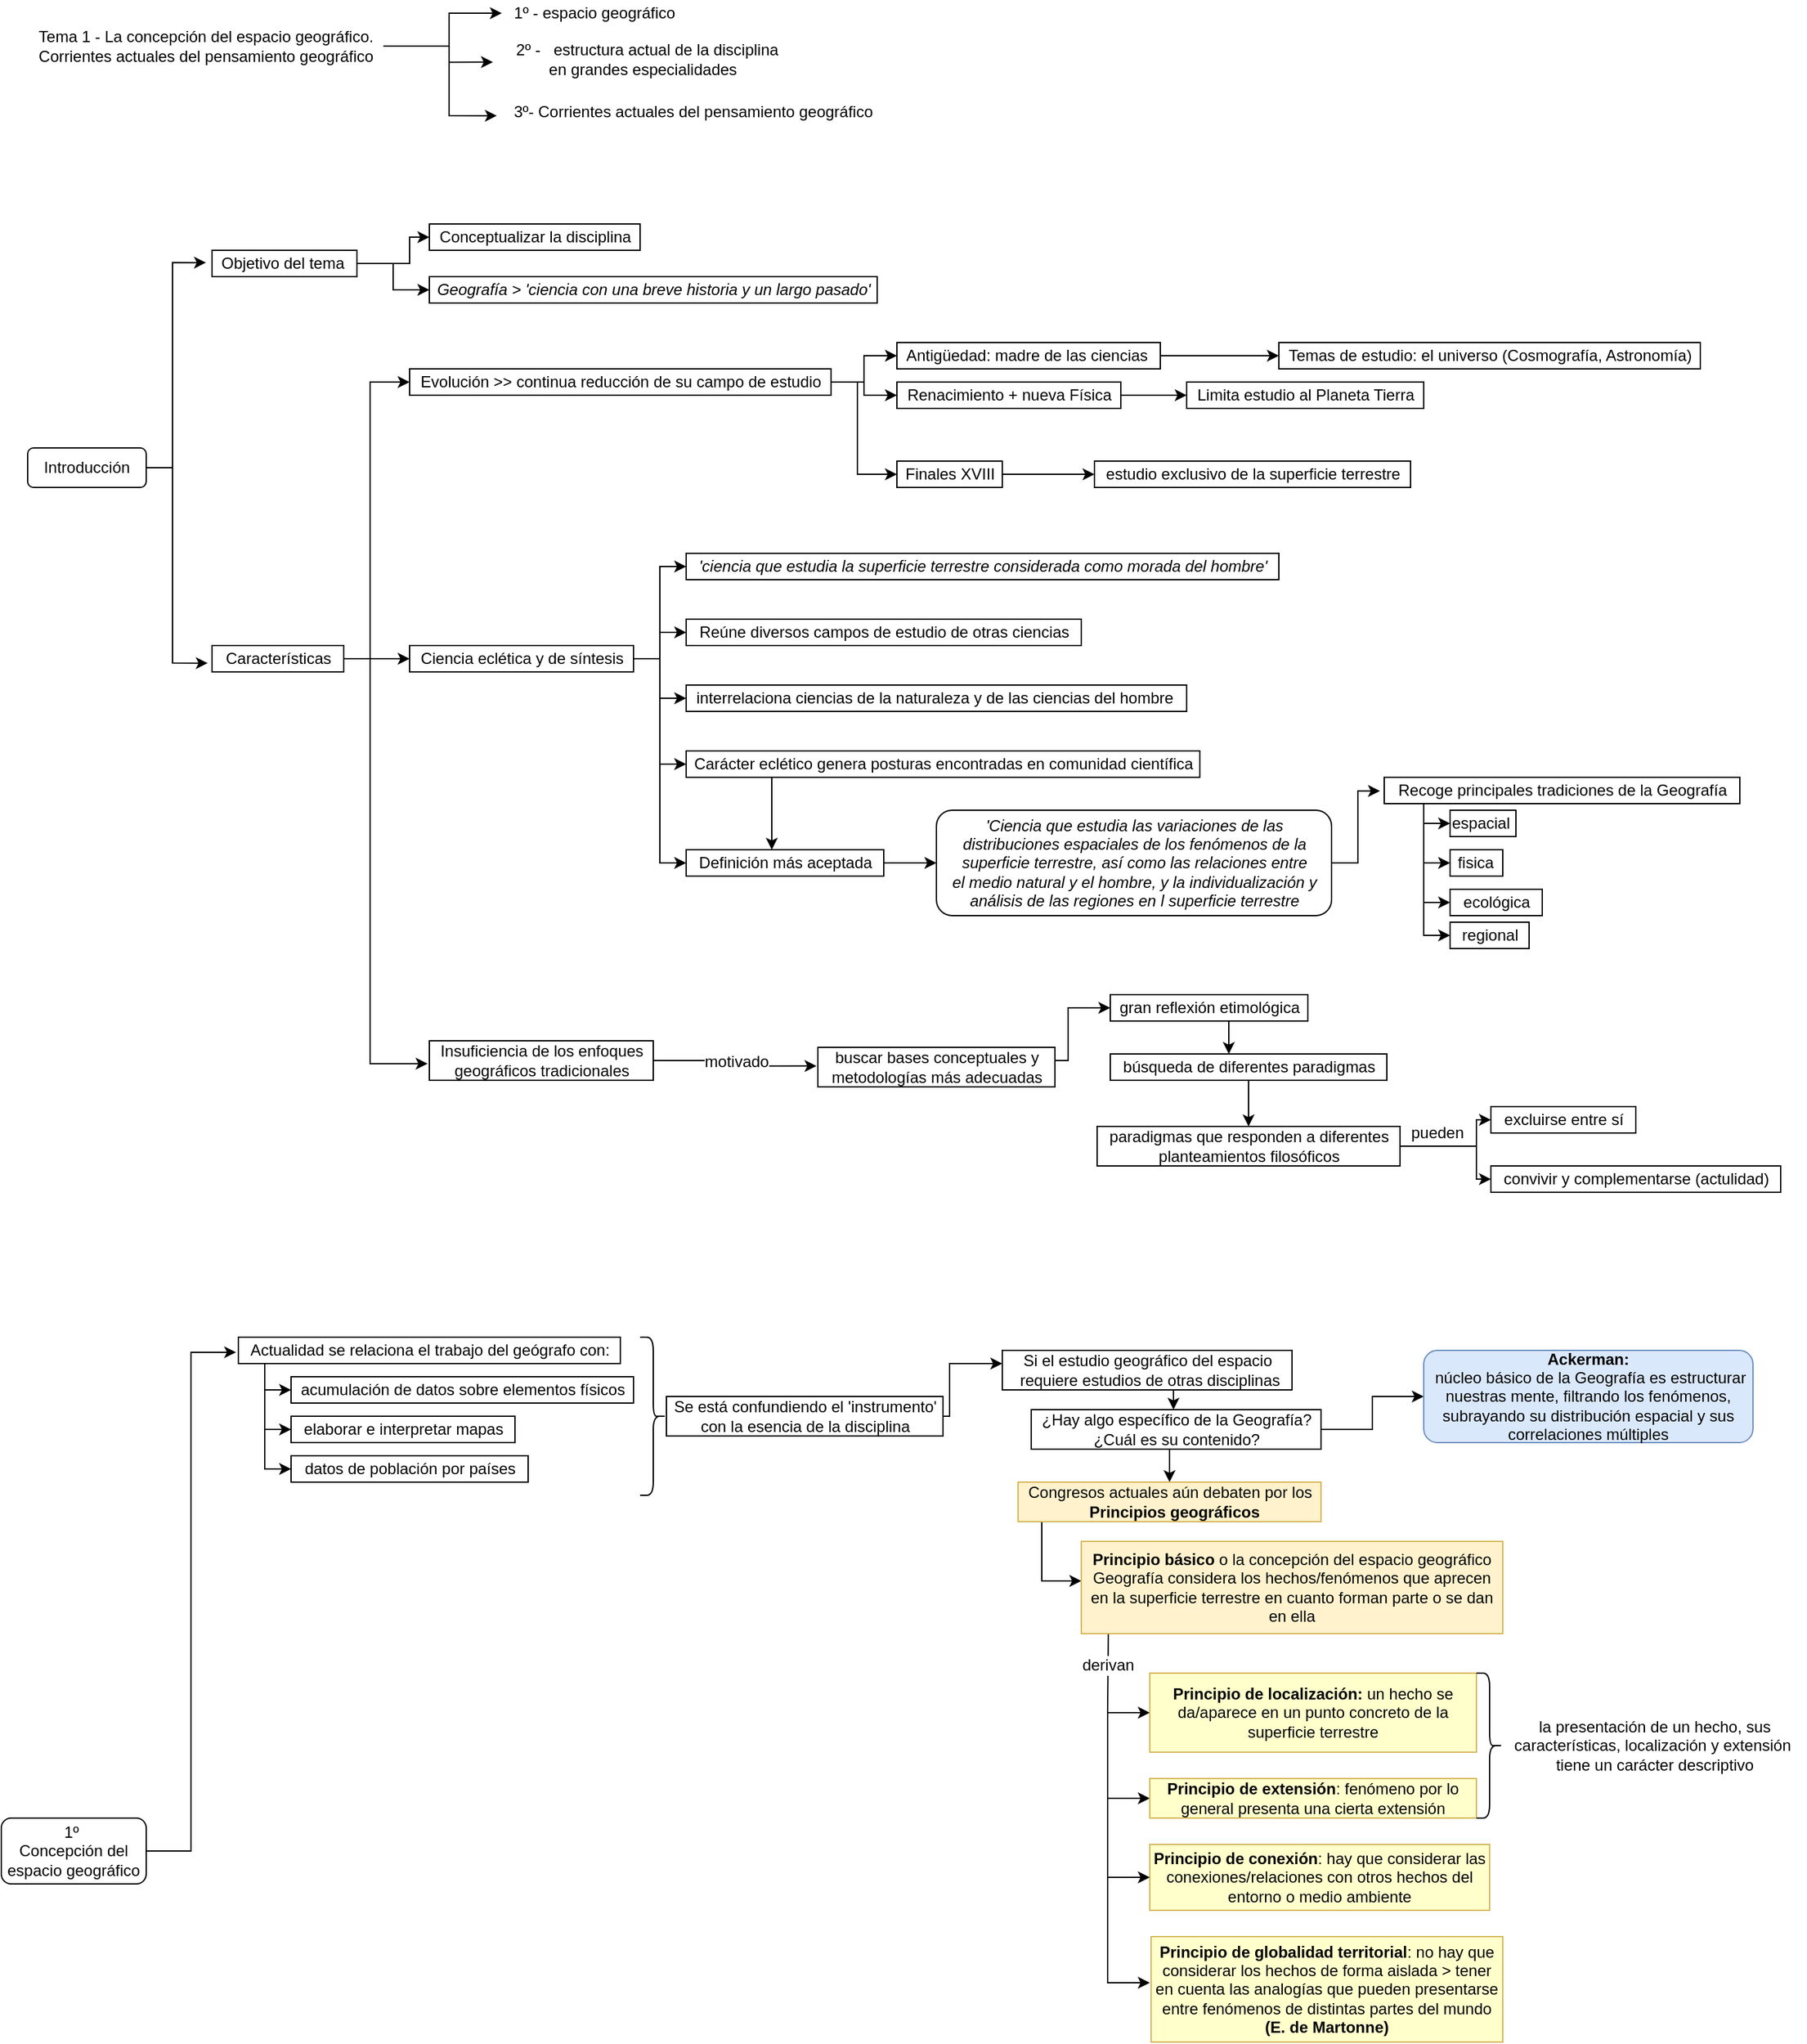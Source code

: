 <mxfile version="14.2.9" type="github">
  <diagram id="zmgC2hMmw6vXnt68TBfg" name="Page-1">
    <mxGraphModel dx="2076" dy="1170" grid="1" gridSize="10" guides="1" tooltips="1" connect="1" arrows="1" fold="1" page="1" pageScale="1" pageWidth="827" pageHeight="1169" math="0" shadow="0">
      <root>
        <mxCell id="0" />
        <mxCell id="1" parent="0" />
        <mxCell id="AXdl8-3qUW13KH6QiEkb-129" style="edgeStyle=orthogonalEdgeStyle;rounded=0;orthogonalLoop=1;jettySize=auto;html=1;exitX=1;exitY=0.5;exitDx=0;exitDy=0;entryX=-0.042;entryY=0.467;entryDx=0;entryDy=0;entryPerimeter=0;fontSize=12;" parent="1" source="AXdl8-3qUW13KH6QiEkb-30" target="AXdl8-3qUW13KH6QiEkb-33" edge="1">
          <mxGeometry relative="1" as="geometry">
            <Array as="points">
              <mxPoint x="150" y="375" />
              <mxPoint x="150" y="219" />
            </Array>
          </mxGeometry>
        </mxCell>
        <mxCell id="AXdl8-3qUW13KH6QiEkb-130" style="edgeStyle=orthogonalEdgeStyle;rounded=0;orthogonalLoop=1;jettySize=auto;html=1;exitX=1;exitY=0.5;exitDx=0;exitDy=0;entryX=-0.033;entryY=0.667;entryDx=0;entryDy=0;entryPerimeter=0;fontSize=12;" parent="1" source="AXdl8-3qUW13KH6QiEkb-30" target="AXdl8-3qUW13KH6QiEkb-40" edge="1">
          <mxGeometry relative="1" as="geometry">
            <Array as="points">
              <mxPoint x="150" y="375" />
              <mxPoint x="150" y="523" />
            </Array>
          </mxGeometry>
        </mxCell>
        <mxCell id="AXdl8-3qUW13KH6QiEkb-30" value="Introducción" style="rounded=1;whiteSpace=wrap;html=1;" parent="1" vertex="1">
          <mxGeometry x="40" y="360" width="90" height="30" as="geometry" />
        </mxCell>
        <mxCell id="nDlZUgQkFuVRFbo8a9Mp-2" value="" style="edgeStyle=orthogonalEdgeStyle;rounded=0;orthogonalLoop=1;jettySize=auto;html=1;fontSize=12;" edge="1" parent="1" source="AXdl8-3qUW13KH6QiEkb-31" target="nDlZUgQkFuVRFbo8a9Mp-1">
          <mxGeometry relative="1" as="geometry">
            <Array as="points">
              <mxPoint x="360" y="55" />
              <mxPoint x="360" y="30" />
            </Array>
          </mxGeometry>
        </mxCell>
        <mxCell id="nDlZUgQkFuVRFbo8a9Mp-9" value="" style="edgeStyle=orthogonalEdgeStyle;rounded=0;orthogonalLoop=1;jettySize=auto;html=1;fontSize=12;entryX=-0.008;entryY=0.572;entryDx=0;entryDy=0;entryPerimeter=0;" edge="1" parent="1" source="AXdl8-3qUW13KH6QiEkb-31" target="nDlZUgQkFuVRFbo8a9Mp-3">
          <mxGeometry relative="1" as="geometry">
            <Array as="points">
              <mxPoint x="360" y="55" />
              <mxPoint x="360" y="67" />
            </Array>
          </mxGeometry>
        </mxCell>
        <mxCell id="nDlZUgQkFuVRFbo8a9Mp-11" value="" style="edgeStyle=orthogonalEdgeStyle;rounded=0;orthogonalLoop=1;jettySize=auto;html=1;fontSize=12;entryX=-0.013;entryY=0.642;entryDx=0;entryDy=0;entryPerimeter=0;" edge="1" parent="1" source="AXdl8-3qUW13KH6QiEkb-31" target="nDlZUgQkFuVRFbo8a9Mp-5">
          <mxGeometry relative="1" as="geometry">
            <Array as="points">
              <mxPoint x="360" y="55" />
              <mxPoint x="360" y="108" />
            </Array>
          </mxGeometry>
        </mxCell>
        <mxCell id="AXdl8-3qUW13KH6QiEkb-31" value="Tema 1 - La concepción del espacio geográfico. &lt;br&gt;Corrientes actuales del pensamiento geográfico&lt;br&gt;" style="text;html=1;align=center;verticalAlign=middle;resizable=0;points=[];autosize=1;" parent="1" vertex="1">
          <mxGeometry x="40" y="40" width="270" height="30" as="geometry" />
        </mxCell>
        <mxCell id="AXdl8-3qUW13KH6QiEkb-35" value="" style="edgeStyle=orthogonalEdgeStyle;rounded=0;orthogonalLoop=1;jettySize=auto;html=1;" parent="1" source="AXdl8-3qUW13KH6QiEkb-33" target="AXdl8-3qUW13KH6QiEkb-34" edge="1">
          <mxGeometry relative="1" as="geometry">
            <Array as="points">
              <mxPoint x="330" y="220" />
              <mxPoint x="330" y="200" />
            </Array>
          </mxGeometry>
        </mxCell>
        <mxCell id="AXdl8-3qUW13KH6QiEkb-39" value="" style="edgeStyle=orthogonalEdgeStyle;rounded=0;orthogonalLoop=1;jettySize=auto;html=1;" parent="1" source="AXdl8-3qUW13KH6QiEkb-33" target="AXdl8-3qUW13KH6QiEkb-36" edge="1">
          <mxGeometry relative="1" as="geometry" />
        </mxCell>
        <mxCell id="AXdl8-3qUW13KH6QiEkb-33" value="Objetivo del tema&amp;nbsp;" style="text;html=1;align=center;verticalAlign=middle;resizable=0;points=[];autosize=1;strokeColor=#000000;" parent="1" vertex="1">
          <mxGeometry x="180" y="210" width="110" height="20" as="geometry" />
        </mxCell>
        <mxCell id="AXdl8-3qUW13KH6QiEkb-34" value="Conceptualizar la disciplina" style="text;html=1;align=center;verticalAlign=middle;resizable=0;points=[];autosize=1;strokeColor=#000000;" parent="1" vertex="1">
          <mxGeometry x="345" y="190" width="160" height="20" as="geometry" />
        </mxCell>
        <mxCell id="AXdl8-3qUW13KH6QiEkb-36" value="Geografía &amp;gt; &#39;ciencia con una breve historia y un largo pasado&#39;" style="text;html=1;align=center;verticalAlign=middle;resizable=0;points=[];autosize=1;strokeColor=#000000;fontStyle=2" parent="1" vertex="1">
          <mxGeometry x="345" y="230" width="340" height="20" as="geometry" />
        </mxCell>
        <mxCell id="AXdl8-3qUW13KH6QiEkb-42" value="" style="edgeStyle=orthogonalEdgeStyle;rounded=0;orthogonalLoop=1;jettySize=auto;html=1;" parent="1" source="AXdl8-3qUW13KH6QiEkb-40" target="AXdl8-3qUW13KH6QiEkb-41" edge="1">
          <mxGeometry relative="1" as="geometry">
            <Array as="points">
              <mxPoint x="300" y="520" />
              <mxPoint x="300" y="310" />
            </Array>
          </mxGeometry>
        </mxCell>
        <mxCell id="AXdl8-3qUW13KH6QiEkb-68" value="" style="rounded=0;orthogonalLoop=1;jettySize=auto;html=1;edgeStyle=elbowEdgeStyle;" parent="1" target="AXdl8-3qUW13KH6QiEkb-67" edge="1">
          <mxGeometry relative="1" as="geometry">
            <mxPoint x="300" y="390" as="sourcePoint" />
            <Array as="points">
              <mxPoint x="300" y="430" />
            </Array>
          </mxGeometry>
        </mxCell>
        <mxCell id="AXdl8-3qUW13KH6QiEkb-101" value="" style="edgeStyle=orthogonalEdgeStyle;rounded=0;orthogonalLoop=1;jettySize=auto;html=1;fontSize=12;entryX=-0.008;entryY=0.58;entryDx=0;entryDy=0;entryPerimeter=0;" parent="1" source="AXdl8-3qUW13KH6QiEkb-40" target="AXdl8-3qUW13KH6QiEkb-100" edge="1">
          <mxGeometry relative="1" as="geometry">
            <Array as="points">
              <mxPoint x="300" y="520" />
              <mxPoint x="300" y="827" />
            </Array>
          </mxGeometry>
        </mxCell>
        <mxCell id="AXdl8-3qUW13KH6QiEkb-40" value="Características" style="text;html=1;align=center;verticalAlign=middle;resizable=0;points=[];autosize=1;strokeColor=#000000;" parent="1" vertex="1">
          <mxGeometry x="180" y="510" width="100" height="20" as="geometry" />
        </mxCell>
        <mxCell id="AXdl8-3qUW13KH6QiEkb-44" value="" style="edgeStyle=orthogonalEdgeStyle;rounded=0;orthogonalLoop=1;jettySize=auto;html=1;" parent="1" source="AXdl8-3qUW13KH6QiEkb-41" target="AXdl8-3qUW13KH6QiEkb-43" edge="1">
          <mxGeometry relative="1" as="geometry" />
        </mxCell>
        <mxCell id="AXdl8-3qUW13KH6QiEkb-46" value="" style="edgeStyle=orthogonalEdgeStyle;rounded=0;orthogonalLoop=1;jettySize=auto;html=1;" parent="1" source="AXdl8-3qUW13KH6QiEkb-41" target="AXdl8-3qUW13KH6QiEkb-45" edge="1">
          <mxGeometry relative="1" as="geometry" />
        </mxCell>
        <mxCell id="AXdl8-3qUW13KH6QiEkb-61" value="" style="edgeStyle=orthogonalEdgeStyle;rounded=0;orthogonalLoop=1;jettySize=auto;html=1;" parent="1" source="AXdl8-3qUW13KH6QiEkb-41" target="AXdl8-3qUW13KH6QiEkb-58" edge="1">
          <mxGeometry relative="1" as="geometry">
            <Array as="points">
              <mxPoint x="670" y="310" />
              <mxPoint x="670" y="380" />
            </Array>
          </mxGeometry>
        </mxCell>
        <mxCell id="AXdl8-3qUW13KH6QiEkb-41" value="Evolución &amp;gt;&amp;gt; continua reducción de su campo de estudio" style="text;html=1;align=center;verticalAlign=middle;resizable=0;points=[];autosize=1;strokeColor=#000000;" parent="1" vertex="1">
          <mxGeometry x="330" y="300" width="320" height="20" as="geometry" />
        </mxCell>
        <mxCell id="AXdl8-3qUW13KH6QiEkb-52" value="" style="edgeStyle=orthogonalEdgeStyle;rounded=0;orthogonalLoop=1;jettySize=auto;html=1;" parent="1" source="AXdl8-3qUW13KH6QiEkb-43" target="AXdl8-3qUW13KH6QiEkb-51" edge="1">
          <mxGeometry relative="1" as="geometry" />
        </mxCell>
        <mxCell id="AXdl8-3qUW13KH6QiEkb-43" value="Antigüedad: madre de las ciencias&amp;nbsp;" style="text;html=1;align=center;verticalAlign=middle;resizable=0;points=[];autosize=1;strokeColor=#000000;" parent="1" vertex="1">
          <mxGeometry x="700" y="280" width="200" height="20" as="geometry" />
        </mxCell>
        <mxCell id="AXdl8-3qUW13KH6QiEkb-54" value="" style="edgeStyle=orthogonalEdgeStyle;rounded=0;orthogonalLoop=1;jettySize=auto;html=1;" parent="1" source="AXdl8-3qUW13KH6QiEkb-45" target="AXdl8-3qUW13KH6QiEkb-53" edge="1">
          <mxGeometry relative="1" as="geometry" />
        </mxCell>
        <mxCell id="AXdl8-3qUW13KH6QiEkb-45" value="Renacimiento + nueva Física" style="text;html=1;align=center;verticalAlign=middle;resizable=0;points=[];autosize=1;strokeColor=#000000;" parent="1" vertex="1">
          <mxGeometry x="700" y="310" width="170" height="20" as="geometry" />
        </mxCell>
        <mxCell id="AXdl8-3qUW13KH6QiEkb-51" value="Temas de estudio: el universo (Cosmografía, Astronomía)" style="text;html=1;align=center;verticalAlign=middle;resizable=0;points=[];autosize=1;strokeColor=#000000;" parent="1" vertex="1">
          <mxGeometry x="990" y="280" width="320" height="20" as="geometry" />
        </mxCell>
        <mxCell id="AXdl8-3qUW13KH6QiEkb-53" value="Limita estudio al Planeta Tierra" style="text;html=1;align=center;verticalAlign=middle;resizable=0;points=[];autosize=1;strokeColor=#000000;" parent="1" vertex="1">
          <mxGeometry x="920" y="310" width="180" height="20" as="geometry" />
        </mxCell>
        <mxCell id="AXdl8-3qUW13KH6QiEkb-66" value="" style="edgeStyle=none;rounded=0;orthogonalLoop=1;jettySize=auto;html=1;" parent="1" source="AXdl8-3qUW13KH6QiEkb-58" target="AXdl8-3qUW13KH6QiEkb-65" edge="1">
          <mxGeometry relative="1" as="geometry" />
        </mxCell>
        <mxCell id="AXdl8-3qUW13KH6QiEkb-58" value="Finales XVIII" style="text;html=1;align=center;verticalAlign=middle;resizable=0;points=[];autosize=1;strokeColor=#000000;" parent="1" vertex="1">
          <mxGeometry x="700" y="370" width="80" height="20" as="geometry" />
        </mxCell>
        <mxCell id="AXdl8-3qUW13KH6QiEkb-65" value="estudio exclusivo de la superficie terrestre" style="text;html=1;align=center;verticalAlign=middle;resizable=0;points=[];autosize=1;strokeColor=#000000;" parent="1" vertex="1">
          <mxGeometry x="850" y="370" width="240" height="20" as="geometry" />
        </mxCell>
        <mxCell id="AXdl8-3qUW13KH6QiEkb-71" value="" style="edgeStyle=elbowEdgeStyle;rounded=0;orthogonalLoop=1;jettySize=auto;html=1;" parent="1" source="AXdl8-3qUW13KH6QiEkb-67" target="AXdl8-3qUW13KH6QiEkb-70" edge="1">
          <mxGeometry relative="1" as="geometry" />
        </mxCell>
        <mxCell id="AXdl8-3qUW13KH6QiEkb-73" value="" style="edgeStyle=elbowEdgeStyle;rounded=0;orthogonalLoop=1;jettySize=auto;html=1;" parent="1" source="AXdl8-3qUW13KH6QiEkb-67" target="AXdl8-3qUW13KH6QiEkb-72" edge="1">
          <mxGeometry relative="1" as="geometry" />
        </mxCell>
        <mxCell id="AXdl8-3qUW13KH6QiEkb-75" value="" style="edgeStyle=elbowEdgeStyle;rounded=0;orthogonalLoop=1;jettySize=auto;html=1;" parent="1" source="AXdl8-3qUW13KH6QiEkb-67" target="AXdl8-3qUW13KH6QiEkb-74" edge="1">
          <mxGeometry relative="1" as="geometry" />
        </mxCell>
        <mxCell id="AXdl8-3qUW13KH6QiEkb-77" value="" style="edgeStyle=elbowEdgeStyle;rounded=0;orthogonalLoop=1;jettySize=auto;html=1;" parent="1" source="AXdl8-3qUW13KH6QiEkb-67" target="AXdl8-3qUW13KH6QiEkb-76" edge="1">
          <mxGeometry relative="1" as="geometry">
            <Array as="points">
              <mxPoint x="520" y="660" />
            </Array>
          </mxGeometry>
        </mxCell>
        <mxCell id="AXdl8-3qUW13KH6QiEkb-98" value="" style="edgeStyle=orthogonalEdgeStyle;rounded=0;orthogonalLoop=1;jettySize=auto;html=1;fontSize=12;" parent="1" source="AXdl8-3qUW13KH6QiEkb-67" target="AXdl8-3qUW13KH6QiEkb-97" edge="1">
          <mxGeometry relative="1" as="geometry">
            <Array as="points">
              <mxPoint x="520" y="520" />
              <mxPoint x="520" y="600" />
            </Array>
          </mxGeometry>
        </mxCell>
        <mxCell id="AXdl8-3qUW13KH6QiEkb-67" value="Ciencia eclética y de síntesis" style="text;html=1;align=center;verticalAlign=middle;resizable=0;points=[];autosize=1;strokeColor=#000000;" parent="1" vertex="1">
          <mxGeometry x="330" y="510" width="170" height="20" as="geometry" />
        </mxCell>
        <mxCell id="AXdl8-3qUW13KH6QiEkb-70" value="&#39;ciencia que estudia la superficie terrestre considerada como morada del hombre&#39;" style="text;html=1;align=center;verticalAlign=middle;resizable=0;points=[];autosize=1;strokeColor=#000000;fontStyle=2" parent="1" vertex="1">
          <mxGeometry x="540" y="440" width="450" height="20" as="geometry" />
        </mxCell>
        <mxCell id="AXdl8-3qUW13KH6QiEkb-72" value="Reúne diversos campos de estudio de otras ciencias" style="text;html=1;align=center;verticalAlign=middle;resizable=0;points=[];autosize=1;strokeColor=#000000;" parent="1" vertex="1">
          <mxGeometry x="540" y="490" width="300" height="20" as="geometry" />
        </mxCell>
        <mxCell id="AXdl8-3qUW13KH6QiEkb-74" value="interrelaciona ciencias de la naturaleza y de las ciencias del hombre&amp;nbsp;" style="text;html=1;align=center;verticalAlign=middle;resizable=0;points=[];autosize=1;strokeColor=#000000;" parent="1" vertex="1">
          <mxGeometry x="540" y="540" width="380" height="20" as="geometry" />
        </mxCell>
        <mxCell id="AXdl8-3qUW13KH6QiEkb-80" value="" style="edgeStyle=elbowEdgeStyle;rounded=0;orthogonalLoop=1;jettySize=auto;html=1;" parent="1" source="AXdl8-3qUW13KH6QiEkb-76" target="AXdl8-3qUW13KH6QiEkb-79" edge="1">
          <mxGeometry relative="1" as="geometry" />
        </mxCell>
        <mxCell id="AXdl8-3qUW13KH6QiEkb-84" value="" style="edgeStyle=orthogonalEdgeStyle;rounded=0;orthogonalLoop=1;jettySize=auto;html=1;entryX=-0.012;entryY=0.52;entryDx=0;entryDy=0;entryPerimeter=0;" parent="1" source="AXdl8-3qUW13KH6QiEkb-79" target="AXdl8-3qUW13KH6QiEkb-83" edge="1">
          <mxGeometry relative="1" as="geometry">
            <mxPoint x="1080" y="640" as="targetPoint" />
            <Array as="points">
              <mxPoint x="1050" y="675" />
              <mxPoint x="1050" y="620" />
            </Array>
          </mxGeometry>
        </mxCell>
        <mxCell id="AXdl8-3qUW13KH6QiEkb-76" value="Definición más aceptada" style="text;html=1;align=center;verticalAlign=middle;resizable=0;points=[];autosize=1;strokeColor=#000000;" parent="1" vertex="1">
          <mxGeometry x="540" y="665" width="150" height="20" as="geometry" />
        </mxCell>
        <mxCell id="AXdl8-3qUW13KH6QiEkb-79" value="&amp;#39;Ciencia que estudia las variaciones de las &lt;br&gt;distribuciones espaciales de los fenómenos de la &lt;br&gt;superficie terrestre, así como las relaciones entre&lt;br&gt;el medio natural y el hombre, y la individualización y &lt;br&gt;análisis de las regiones en l superficie terrestre" style="text;align=center;verticalAlign=middle;resizable=0;points=[];autosize=1;strokeWidth=1;rounded=1;fontStyle=2;strokeColor=#000000;perimeterSpacing=0;textDirection=ltr;labelBorderColor=none;html=1;spacingTop=0;spacing=5;" parent="1" vertex="1">
          <mxGeometry x="730" y="635" width="300" height="80" as="geometry" />
        </mxCell>
        <mxCell id="AXdl8-3qUW13KH6QiEkb-86" value="" style="edgeStyle=elbowEdgeStyle;rounded=0;orthogonalLoop=1;jettySize=auto;html=1;" parent="1" target="AXdl8-3qUW13KH6QiEkb-85" edge="1">
          <mxGeometry relative="1" as="geometry">
            <mxPoint x="1100" y="640" as="sourcePoint" />
            <Array as="points">
              <mxPoint x="1100" y="660" />
              <mxPoint x="1100" y="640" />
              <mxPoint x="1090" y="640" />
              <mxPoint x="1080" y="640" />
            </Array>
          </mxGeometry>
        </mxCell>
        <mxCell id="AXdl8-3qUW13KH6QiEkb-88" value="" style="edgeStyle=orthogonalEdgeStyle;rounded=0;orthogonalLoop=1;jettySize=auto;html=1;entryX=-0.001;entryY=0.475;entryDx=0;entryDy=0;entryPerimeter=0;" parent="1" target="AXdl8-3qUW13KH6QiEkb-87" edge="1">
          <mxGeometry relative="1" as="geometry">
            <mxPoint x="1100" y="630" as="sourcePoint" />
            <Array as="points">
              <mxPoint x="1100" y="675" />
              <mxPoint x="1120" y="675" />
            </Array>
          </mxGeometry>
        </mxCell>
        <mxCell id="AXdl8-3qUW13KH6QiEkb-94" value="" style="edgeStyle=orthogonalEdgeStyle;rounded=0;orthogonalLoop=1;jettySize=auto;html=1;" parent="1" target="AXdl8-3qUW13KH6QiEkb-90" edge="1">
          <mxGeometry relative="1" as="geometry">
            <mxPoint x="1100" y="630" as="sourcePoint" />
            <Array as="points">
              <mxPoint x="1100" y="705" />
            </Array>
          </mxGeometry>
        </mxCell>
        <mxCell id="AXdl8-3qUW13KH6QiEkb-83" value="Recoge principales tradiciones de la Geografía" style="text;html=1;align=center;verticalAlign=middle;resizable=0;points=[];autosize=1;strokeColor=#000000;" parent="1" vertex="1">
          <mxGeometry x="1070" y="610" width="270" height="20" as="geometry" />
        </mxCell>
        <mxCell id="AXdl8-3qUW13KH6QiEkb-85" value="espacial" style="text;html=1;align=center;verticalAlign=middle;resizable=0;points=[];autosize=1;strokeColor=#000000;spacing=0;spacingBottom=0;spacingRight=0;spacingTop=-1;spacingLeft=-5;fontSize=12;" parent="1" vertex="1">
          <mxGeometry x="1120" y="635" width="50" height="20" as="geometry" />
        </mxCell>
        <mxCell id="AXdl8-3qUW13KH6QiEkb-87" value="fisica" style="text;html=1;align=center;verticalAlign=middle;resizable=0;points=[];autosize=1;strokeColor=#000000;spacingLeft=-3;" parent="1" vertex="1">
          <mxGeometry x="1120" y="665" width="40" height="20" as="geometry" />
        </mxCell>
        <mxCell id="AXdl8-3qUW13KH6QiEkb-89" style="edgeStyle=elbowEdgeStyle;rounded=0;orthogonalLoop=1;jettySize=auto;html=1;entryX=0.023;entryY=-0.025;entryDx=0;entryDy=0;entryPerimeter=0;" parent="1" source="AXdl8-3qUW13KH6QiEkb-87" target="AXdl8-3qUW13KH6QiEkb-87" edge="1">
          <mxGeometry relative="1" as="geometry" />
        </mxCell>
        <mxCell id="AXdl8-3qUW13KH6QiEkb-96" value="" style="edgeStyle=orthogonalEdgeStyle;rounded=0;orthogonalLoop=1;jettySize=auto;html=1;" parent="1" target="AXdl8-3qUW13KH6QiEkb-95" edge="1">
          <mxGeometry relative="1" as="geometry">
            <mxPoint x="1100" y="630" as="sourcePoint" />
            <Array as="points">
              <mxPoint x="1100" y="730" />
            </Array>
          </mxGeometry>
        </mxCell>
        <mxCell id="AXdl8-3qUW13KH6QiEkb-90" value="ecológica" style="text;html=1;align=center;verticalAlign=middle;resizable=0;points=[];autosize=1;strokeColor=#000000;" parent="1" vertex="1">
          <mxGeometry x="1120" y="695" width="70" height="20" as="geometry" />
        </mxCell>
        <mxCell id="AXdl8-3qUW13KH6QiEkb-95" value="regional" style="text;html=1;align=center;verticalAlign=middle;resizable=0;points=[];autosize=1;strokeColor=#000000;" parent="1" vertex="1">
          <mxGeometry x="1120" y="720" width="60" height="20" as="geometry" />
        </mxCell>
        <mxCell id="AXdl8-3qUW13KH6QiEkb-99" value="" style="edgeStyle=orthogonalEdgeStyle;rounded=0;orthogonalLoop=1;jettySize=auto;html=1;fontSize=12;" parent="1" source="AXdl8-3qUW13KH6QiEkb-97" target="AXdl8-3qUW13KH6QiEkb-76" edge="1">
          <mxGeometry relative="1" as="geometry">
            <Array as="points">
              <mxPoint x="605" y="630" />
              <mxPoint x="605" y="630" />
            </Array>
          </mxGeometry>
        </mxCell>
        <mxCell id="AXdl8-3qUW13KH6QiEkb-97" value="Carácter eclético genera posturas encontradas en comunidad científica" style="text;html=1;align=center;verticalAlign=middle;resizable=0;points=[];autosize=1;strokeColor=#000000;" parent="1" vertex="1">
          <mxGeometry x="540" y="590" width="390" height="20" as="geometry" />
        </mxCell>
        <mxCell id="AXdl8-3qUW13KH6QiEkb-104" value="motivado" style="rounded=0;orthogonalLoop=1;jettySize=auto;html=1;fontSize=12;entryX=-0.006;entryY=0.472;entryDx=0;entryDy=0;entryPerimeter=0;edgeStyle=orthogonalEdgeStyle;" parent="1" source="AXdl8-3qUW13KH6QiEkb-100" target="AXdl8-3qUW13KH6QiEkb-103" edge="1">
          <mxGeometry relative="1" as="geometry">
            <Array as="points">
              <mxPoint x="578" y="825" />
              <mxPoint x="578" y="829" />
            </Array>
          </mxGeometry>
        </mxCell>
        <mxCell id="AXdl8-3qUW13KH6QiEkb-100" value="Insuficiencia de los enfoques &lt;br&gt;geográficos tradicionales" style="text;html=1;align=center;verticalAlign=middle;resizable=0;points=[];autosize=1;strokeColor=#000000;" parent="1" vertex="1">
          <mxGeometry x="345" y="810" width="170" height="30" as="geometry" />
        </mxCell>
        <mxCell id="AXdl8-3qUW13KH6QiEkb-106" value="" style="edgeStyle=orthogonalEdgeStyle;rounded=0;orthogonalLoop=1;jettySize=auto;html=1;fontSize=12;" parent="1" source="AXdl8-3qUW13KH6QiEkb-103" target="AXdl8-3qUW13KH6QiEkb-105" edge="1">
          <mxGeometry relative="1" as="geometry">
            <Array as="points">
              <mxPoint x="830" y="825" />
              <mxPoint x="830" y="785" />
            </Array>
          </mxGeometry>
        </mxCell>
        <mxCell id="AXdl8-3qUW13KH6QiEkb-103" value="buscar bases conceptuales y&lt;br&gt;metodologías más adecuadas" style="text;html=1;align=center;verticalAlign=middle;resizable=0;points=[];autosize=1;strokeColor=#000000;" parent="1" vertex="1">
          <mxGeometry x="640" y="815" width="180" height="30" as="geometry" />
        </mxCell>
        <mxCell id="AXdl8-3qUW13KH6QiEkb-108" value="" style="edgeStyle=orthogonalEdgeStyle;rounded=0;orthogonalLoop=1;jettySize=auto;html=1;fontSize=12;" parent="1" source="AXdl8-3qUW13KH6QiEkb-105" target="AXdl8-3qUW13KH6QiEkb-107" edge="1">
          <mxGeometry relative="1" as="geometry">
            <Array as="points">
              <mxPoint x="952" y="810" />
              <mxPoint x="952" y="810" />
            </Array>
          </mxGeometry>
        </mxCell>
        <mxCell id="AXdl8-3qUW13KH6QiEkb-105" value="gran reflexión etimológica" style="text;html=1;align=center;verticalAlign=middle;resizable=0;points=[];autosize=1;strokeColor=#000000;" parent="1" vertex="1">
          <mxGeometry x="862" y="775" width="150" height="20" as="geometry" />
        </mxCell>
        <mxCell id="AXdl8-3qUW13KH6QiEkb-122" value="" style="edgeStyle=orthogonalEdgeStyle;rounded=0;orthogonalLoop=1;jettySize=auto;html=1;fontSize=12;" parent="1" source="AXdl8-3qUW13KH6QiEkb-107" target="AXdl8-3qUW13KH6QiEkb-109" edge="1">
          <mxGeometry relative="1" as="geometry" />
        </mxCell>
        <mxCell id="AXdl8-3qUW13KH6QiEkb-107" value="búsqueda de diferentes paradigmas" style="text;html=1;align=center;verticalAlign=middle;resizable=0;points=[];autosize=1;strokeColor=#000000;" parent="1" vertex="1">
          <mxGeometry x="862" y="820" width="210" height="20" as="geometry" />
        </mxCell>
        <mxCell id="AXdl8-3qUW13KH6QiEkb-117" value="pueden" style="edgeStyle=orthogonalEdgeStyle;rounded=0;orthogonalLoop=1;jettySize=auto;html=1;fontSize=12;" parent="1" source="AXdl8-3qUW13KH6QiEkb-109" target="AXdl8-3qUW13KH6QiEkb-116" edge="1">
          <mxGeometry x="-0.371" y="10" relative="1" as="geometry">
            <mxPoint x="1140" y="850" as="targetPoint" />
            <Array as="points">
              <mxPoint x="1140" y="890" />
              <mxPoint x="1140" y="870" />
            </Array>
            <mxPoint as="offset" />
          </mxGeometry>
        </mxCell>
        <mxCell id="AXdl8-3qUW13KH6QiEkb-126" style="edgeStyle=orthogonalEdgeStyle;rounded=0;orthogonalLoop=1;jettySize=auto;html=1;fontSize=12;" parent="1" source="AXdl8-3qUW13KH6QiEkb-109" target="AXdl8-3qUW13KH6QiEkb-113" edge="1">
          <mxGeometry relative="1" as="geometry">
            <Array as="points">
              <mxPoint x="1140" y="890" />
              <mxPoint x="1140" y="915" />
            </Array>
          </mxGeometry>
        </mxCell>
        <mxCell id="AXdl8-3qUW13KH6QiEkb-109" value="paradigmas que responden a diferentes&lt;br&gt;planteamientos filosóficos" style="text;html=1;align=center;verticalAlign=middle;resizable=0;points=[];autosize=1;strokeColor=#000000;" parent="1" vertex="1">
          <mxGeometry x="852" y="875" width="230" height="30" as="geometry" />
        </mxCell>
        <mxCell id="AXdl8-3qUW13KH6QiEkb-113" value="convivir y complementarse (actulidad)" style="text;html=1;align=center;verticalAlign=middle;resizable=0;points=[];autosize=1;strokeColor=#000000;" parent="1" vertex="1">
          <mxGeometry x="1151" y="905" width="220" height="20" as="geometry" />
        </mxCell>
        <mxCell id="AXdl8-3qUW13KH6QiEkb-116" value="excluirse entre sí" style="text;html=1;align=center;verticalAlign=middle;resizable=0;points=[];autosize=1;strokeColor=#000000;" parent="1" vertex="1">
          <mxGeometry x="1151" y="860" width="110" height="20" as="geometry" />
        </mxCell>
        <mxCell id="nDlZUgQkFuVRFbo8a9Mp-13" value="" style="edgeStyle=elbowEdgeStyle;rounded=0;orthogonalLoop=1;jettySize=auto;html=1;fontSize=12;entryX=-0.006;entryY=0.572;entryDx=0;entryDy=0;entryPerimeter=0;" edge="1" parent="1" source="AXdl8-3qUW13KH6QiEkb-131" target="nDlZUgQkFuVRFbo8a9Mp-14">
          <mxGeometry relative="1" as="geometry">
            <mxPoint x="180" y="1150" as="targetPoint" />
          </mxGeometry>
        </mxCell>
        <mxCell id="AXdl8-3qUW13KH6QiEkb-131" value="1º&amp;nbsp; &lt;br&gt;Concepción del espacio geográfico" style="rounded=1;whiteSpace=wrap;html=1;" parent="1" vertex="1">
          <mxGeometry x="20" y="1400" width="110" height="50" as="geometry" />
        </mxCell>
        <mxCell id="nDlZUgQkFuVRFbo8a9Mp-1" value="1º - espacio geográfico" style="text;html=1;align=center;verticalAlign=middle;resizable=0;points=[];autosize=1;fontSize=12;" vertex="1" parent="1">
          <mxGeometry x="400" y="20" width="140" height="20" as="geometry" />
        </mxCell>
        <mxCell id="nDlZUgQkFuVRFbo8a9Mp-3" value="&amp;nbsp; &amp;nbsp;2º -&amp;nbsp; &amp;nbsp;estructura actual de la disciplina&lt;br&gt;&amp;nbsp;en grandes especialidades" style="text;html=1;align=center;verticalAlign=middle;resizable=0;points=[];autosize=1;" vertex="1" parent="1">
          <mxGeometry x="395" y="50" width="220" height="30" as="geometry" />
        </mxCell>
        <mxCell id="nDlZUgQkFuVRFbo8a9Mp-5" value="3º- Corrientes actuales del pensamiento geográfico" style="text;html=1;align=center;verticalAlign=middle;resizable=0;points=[];autosize=1;" vertex="1" parent="1">
          <mxGeometry x="400" y="95" width="290" height="20" as="geometry" />
        </mxCell>
        <mxCell id="nDlZUgQkFuVRFbo8a9Mp-16" value="" style="edgeStyle=elbowEdgeStyle;rounded=0;orthogonalLoop=1;jettySize=auto;html=1;fontSize=12;" edge="1" parent="1" source="nDlZUgQkFuVRFbo8a9Mp-14" target="nDlZUgQkFuVRFbo8a9Mp-15">
          <mxGeometry relative="1" as="geometry">
            <Array as="points">
              <mxPoint x="220" y="1075" />
              <mxPoint x="200" y="1085" />
            </Array>
          </mxGeometry>
        </mxCell>
        <mxCell id="nDlZUgQkFuVRFbo8a9Mp-14" value="Actualidad se relaciona el trabajo del geógrafo con:" style="text;html=1;align=center;verticalAlign=middle;resizable=0;points=[];autosize=1;strokeColor=#000000;" vertex="1" parent="1">
          <mxGeometry x="200" y="1035" width="290" height="20" as="geometry" />
        </mxCell>
        <mxCell id="nDlZUgQkFuVRFbo8a9Mp-18" value="" style="edgeStyle=elbowEdgeStyle;rounded=0;orthogonalLoop=1;jettySize=auto;html=1;fontSize=12;" edge="1" parent="1" target="nDlZUgQkFuVRFbo8a9Mp-17">
          <mxGeometry relative="1" as="geometry">
            <mxPoint x="220" y="1055" as="sourcePoint" />
            <Array as="points">
              <mxPoint x="220" y="1085" />
              <mxPoint x="220" y="1095" />
            </Array>
          </mxGeometry>
        </mxCell>
        <mxCell id="nDlZUgQkFuVRFbo8a9Mp-15" value="acumulación de datos sobre elementos físicos" style="text;html=1;align=center;verticalAlign=middle;resizable=0;points=[];autosize=1;strokeColor=#000000;" vertex="1" parent="1">
          <mxGeometry x="240" y="1065" width="260" height="20" as="geometry" />
        </mxCell>
        <mxCell id="nDlZUgQkFuVRFbo8a9Mp-20" value="" style="edgeStyle=orthogonalEdgeStyle;rounded=0;orthogonalLoop=1;jettySize=auto;html=1;fontSize=12;" edge="1" parent="1" source="nDlZUgQkFuVRFbo8a9Mp-17" target="nDlZUgQkFuVRFbo8a9Mp-19">
          <mxGeometry relative="1" as="geometry">
            <Array as="points">
              <mxPoint x="220" y="1105" />
              <mxPoint x="220" y="1135" />
            </Array>
          </mxGeometry>
        </mxCell>
        <mxCell id="nDlZUgQkFuVRFbo8a9Mp-17" value="elaborar e interpretar mapas" style="text;html=1;align=center;verticalAlign=middle;resizable=0;points=[];autosize=1;strokeColor=#000000;" vertex="1" parent="1">
          <mxGeometry x="240" y="1095" width="170" height="20" as="geometry" />
        </mxCell>
        <mxCell id="nDlZUgQkFuVRFbo8a9Mp-19" value="datos de población por países" style="text;html=1;align=center;verticalAlign=middle;resizable=0;points=[];autosize=1;strokeColor=#000000;" vertex="1" parent="1">
          <mxGeometry x="240" y="1125" width="180" height="20" as="geometry" />
        </mxCell>
        <mxCell id="nDlZUgQkFuVRFbo8a9Mp-21" value="" style="shape=curlyBracket;whiteSpace=wrap;html=1;rounded=1;strokeColor=#000000;strokeWidth=1;fontSize=12;direction=west;" vertex="1" parent="1">
          <mxGeometry x="505" y="1035" width="20" height="120" as="geometry" />
        </mxCell>
        <mxCell id="nDlZUgQkFuVRFbo8a9Mp-25" value="" style="edgeStyle=orthogonalEdgeStyle;rounded=0;orthogonalLoop=1;jettySize=auto;html=1;fontSize=12;" edge="1" parent="1" source="nDlZUgQkFuVRFbo8a9Mp-23" target="nDlZUgQkFuVRFbo8a9Mp-24">
          <mxGeometry relative="1" as="geometry">
            <Array as="points">
              <mxPoint x="740" y="1095" />
              <mxPoint x="740" y="1055" />
            </Array>
          </mxGeometry>
        </mxCell>
        <mxCell id="nDlZUgQkFuVRFbo8a9Mp-23" value="Se está confundiendo el &#39;instrumento&#39; &lt;br&gt;con la esencia de la disciplina" style="text;html=1;align=center;verticalAlign=middle;resizable=0;points=[];autosize=1;strokeColor=#000000;" vertex="1" parent="1">
          <mxGeometry x="525" y="1080" width="210" height="30" as="geometry" />
        </mxCell>
        <mxCell id="nDlZUgQkFuVRFbo8a9Mp-27" value="" style="edgeStyle=orthogonalEdgeStyle;rounded=0;orthogonalLoop=1;jettySize=auto;html=1;fontSize=12;" edge="1" parent="1" source="nDlZUgQkFuVRFbo8a9Mp-24" target="nDlZUgQkFuVRFbo8a9Mp-26">
          <mxGeometry relative="1" as="geometry">
            <Array as="points">
              <mxPoint x="910" y="1085" />
              <mxPoint x="910" y="1085" />
            </Array>
          </mxGeometry>
        </mxCell>
        <mxCell id="nDlZUgQkFuVRFbo8a9Mp-24" value="Si el estudio geográfico del espacio&lt;br&gt;&amp;nbsp;requiere estudios de otras disciplinas" style="text;html=1;align=center;verticalAlign=middle;resizable=0;points=[];autosize=1;strokeColor=#000000;" vertex="1" parent="1">
          <mxGeometry x="780" y="1045" width="220" height="30" as="geometry" />
        </mxCell>
        <mxCell id="nDlZUgQkFuVRFbo8a9Mp-33" value="" style="edgeStyle=orthogonalEdgeStyle;rounded=0;orthogonalLoop=1;jettySize=auto;html=1;fontSize=12;" edge="1" parent="1" source="nDlZUgQkFuVRFbo8a9Mp-26" target="nDlZUgQkFuVRFbo8a9Mp-31">
          <mxGeometry relative="1" as="geometry" />
        </mxCell>
        <mxCell id="nDlZUgQkFuVRFbo8a9Mp-42" value="" style="edgeStyle=orthogonalEdgeStyle;rounded=0;orthogonalLoop=1;jettySize=auto;html=1;fontSize=12;" edge="1" parent="1" source="nDlZUgQkFuVRFbo8a9Mp-26" target="nDlZUgQkFuVRFbo8a9Mp-34">
          <mxGeometry relative="1" as="geometry">
            <Array as="points">
              <mxPoint x="907" y="1130" />
              <mxPoint x="907" y="1130" />
            </Array>
          </mxGeometry>
        </mxCell>
        <mxCell id="nDlZUgQkFuVRFbo8a9Mp-26" value="¿Hay algo específico de la Geografía?&lt;br&gt;¿Cuál es su contenido?" style="text;html=1;align=center;verticalAlign=middle;resizable=0;points=[];autosize=1;strokeColor=#000000;" vertex="1" parent="1">
          <mxGeometry x="802" y="1090" width="220" height="30" as="geometry" />
        </mxCell>
        <mxCell id="nDlZUgQkFuVRFbo8a9Mp-31" value="&lt;b&gt;Ackerman:&lt;br&gt;&amp;nbsp;&lt;/b&gt;núcleo básico de la Geografía es estructurar nuestras mente, filtrando los fenómenos, subrayando su distribución espacial y sus correlaciones múltiples" style="rounded=1;whiteSpace=wrap;html=1;shadow=0;glass=0;sketch=0;strokeColor=#6c8ebf;strokeWidth=1;fillColor=#dae8fc;fontSize=12;" vertex="1" parent="1">
          <mxGeometry x="1100" y="1045" width="250" height="70" as="geometry" />
        </mxCell>
        <mxCell id="nDlZUgQkFuVRFbo8a9Mp-44" value="" style="edgeStyle=orthogonalEdgeStyle;rounded=0;orthogonalLoop=1;jettySize=auto;html=1;fontSize=12;" edge="1" parent="1" source="nDlZUgQkFuVRFbo8a9Mp-34" target="nDlZUgQkFuVRFbo8a9Mp-43">
          <mxGeometry relative="1" as="geometry">
            <Array as="points">
              <mxPoint x="810" y="1220" />
            </Array>
          </mxGeometry>
        </mxCell>
        <mxCell id="nDlZUgQkFuVRFbo8a9Mp-34" value="Congresos actuales aún debaten por los&lt;br&gt;&amp;nbsp;&amp;nbsp;&lt;b&gt;Principios geográficos&lt;/b&gt;" style="text;html=1;align=center;verticalAlign=middle;resizable=0;points=[];autosize=1;strokeColor=#d6b656;fillColor=#fff2cc;" vertex="1" parent="1">
          <mxGeometry x="792" y="1145" width="230" height="30" as="geometry" />
        </mxCell>
        <mxCell id="nDlZUgQkFuVRFbo8a9Mp-51" value="derivan" style="edgeStyle=orthogonalEdgeStyle;rounded=0;orthogonalLoop=1;jettySize=auto;html=1;exitX=0.064;exitY=1.063;exitDx=0;exitDy=0;entryX=0;entryY=0.5;entryDx=0;entryDy=0;fontSize=12;exitPerimeter=0;" edge="1" parent="1" source="nDlZUgQkFuVRFbo8a9Mp-43" target="nDlZUgQkFuVRFbo8a9Mp-48">
          <mxGeometry x="-0.398" relative="1" as="geometry">
            <Array as="points">
              <mxPoint x="861" y="1260" />
              <mxPoint x="860" y="1280" />
              <mxPoint x="860" y="1320" />
            </Array>
            <mxPoint as="offset" />
          </mxGeometry>
        </mxCell>
        <mxCell id="nDlZUgQkFuVRFbo8a9Mp-43" value="&lt;b&gt;Principio básico &lt;/b&gt;o la concepción del espacio geográfico&lt;br&gt;Geografía considera los hechos/fenómenos que aprecen en la superficie terrestre en cuanto forman parte o se dan en ella" style="whiteSpace=wrap;html=1;strokeColor=#d6b656;fillColor=#fff2cc;" vertex="1" parent="1">
          <mxGeometry x="840" y="1190" width="320" height="70" as="geometry" />
        </mxCell>
        <mxCell id="nDlZUgQkFuVRFbo8a9Mp-54" value="" style="edgeStyle=orthogonalEdgeStyle;rounded=0;orthogonalLoop=1;jettySize=auto;html=1;fontSize=12;entryX=0;entryY=0.5;entryDx=0;entryDy=0;" edge="1" parent="1" target="nDlZUgQkFuVRFbo8a9Mp-53">
          <mxGeometry relative="1" as="geometry">
            <mxPoint x="860" y="1320" as="sourcePoint" />
            <Array as="points">
              <mxPoint x="860" y="1385" />
            </Array>
          </mxGeometry>
        </mxCell>
        <mxCell id="nDlZUgQkFuVRFbo8a9Mp-48" value="&lt;b&gt;Principio de localización:&lt;/b&gt; un hecho se da/aparece en un punto concreto de la superficie terrestre" style="whiteSpace=wrap;html=1;strokeColor=#d6b656;fillColor=#FFFFCC;" vertex="1" parent="1">
          <mxGeometry x="892" y="1290" width="248" height="60" as="geometry" />
        </mxCell>
        <mxCell id="nDlZUgQkFuVRFbo8a9Mp-53" value="&lt;b&gt;Principio de extensión&lt;/b&gt;: fenómeno por lo general presenta una cierta extensión" style="whiteSpace=wrap;html=1;strokeColor=#d6b656;fillColor=#FFFFCC;" vertex="1" parent="1">
          <mxGeometry x="892" y="1370" width="248" height="30" as="geometry" />
        </mxCell>
        <mxCell id="nDlZUgQkFuVRFbo8a9Mp-55" value="&lt;b&gt;Principio de conexión&lt;/b&gt;: hay que considerar las conexiones/relaciones con otros hechos del entorno o medio ambiente" style="whiteSpace=wrap;html=1;strokeColor=#d6b656;fillColor=#FFFFCC;" vertex="1" parent="1">
          <mxGeometry x="892" y="1420" width="258" height="50" as="geometry" />
        </mxCell>
        <mxCell id="nDlZUgQkFuVRFbo8a9Mp-56" value="" style="shape=curlyBracket;whiteSpace=wrap;html=1;rounded=1;strokeColor=#000000;strokeWidth=1;fontSize=12;direction=west;" vertex="1" parent="1">
          <mxGeometry x="1140" y="1290" width="20" height="110" as="geometry" />
        </mxCell>
        <mxCell id="nDlZUgQkFuVRFbo8a9Mp-57" value="la presentación de un hecho, sus &lt;br&gt;características, localización y extensión&amp;nbsp;&lt;br&gt;tiene un carácter descriptivo" style="text;html=1;align=center;verticalAlign=middle;resizable=0;points=[];autosize=1;fontSize=12;" vertex="1" parent="1">
          <mxGeometry x="1160" y="1320" width="230" height="50" as="geometry" />
        </mxCell>
        <mxCell id="nDlZUgQkFuVRFbo8a9Mp-58" value="&lt;b&gt;Principio de globalidad territorial&lt;/b&gt;: no hay que considerar los hechos de forma aislada &amp;gt; tener en cuenta las analogías que pueden presentarse entre fenómenos de distintas partes del mundo &lt;b&gt;(E. de Martonne)&lt;/b&gt;" style="whiteSpace=wrap;html=1;strokeColor=#d6b656;fillColor=#FFFFCC;" vertex="1" parent="1">
          <mxGeometry x="893" y="1490" width="267" height="80" as="geometry" />
        </mxCell>
        <mxCell id="nDlZUgQkFuVRFbo8a9Mp-59" value="" style="edgeStyle=orthogonalEdgeStyle;rounded=0;orthogonalLoop=1;jettySize=auto;html=1;fontSize=12;entryX=0;entryY=0.5;entryDx=0;entryDy=0;" edge="1" parent="1">
          <mxGeometry relative="1" as="geometry">
            <mxPoint x="860" y="1380" as="sourcePoint" />
            <mxPoint x="892" y="1445" as="targetPoint" />
            <Array as="points">
              <mxPoint x="860" y="1445" />
            </Array>
          </mxGeometry>
        </mxCell>
        <mxCell id="nDlZUgQkFuVRFbo8a9Mp-60" value="" style="edgeStyle=orthogonalEdgeStyle;rounded=0;orthogonalLoop=1;jettySize=auto;html=1;fontSize=12;entryX=0;entryY=0.5;entryDx=0;entryDy=0;" edge="1" parent="1">
          <mxGeometry relative="1" as="geometry">
            <mxPoint x="860" y="1440" as="sourcePoint" />
            <mxPoint x="892" y="1525" as="targetPoint" />
            <Array as="points">
              <mxPoint x="860" y="1525" />
            </Array>
          </mxGeometry>
        </mxCell>
      </root>
    </mxGraphModel>
  </diagram>
</mxfile>
